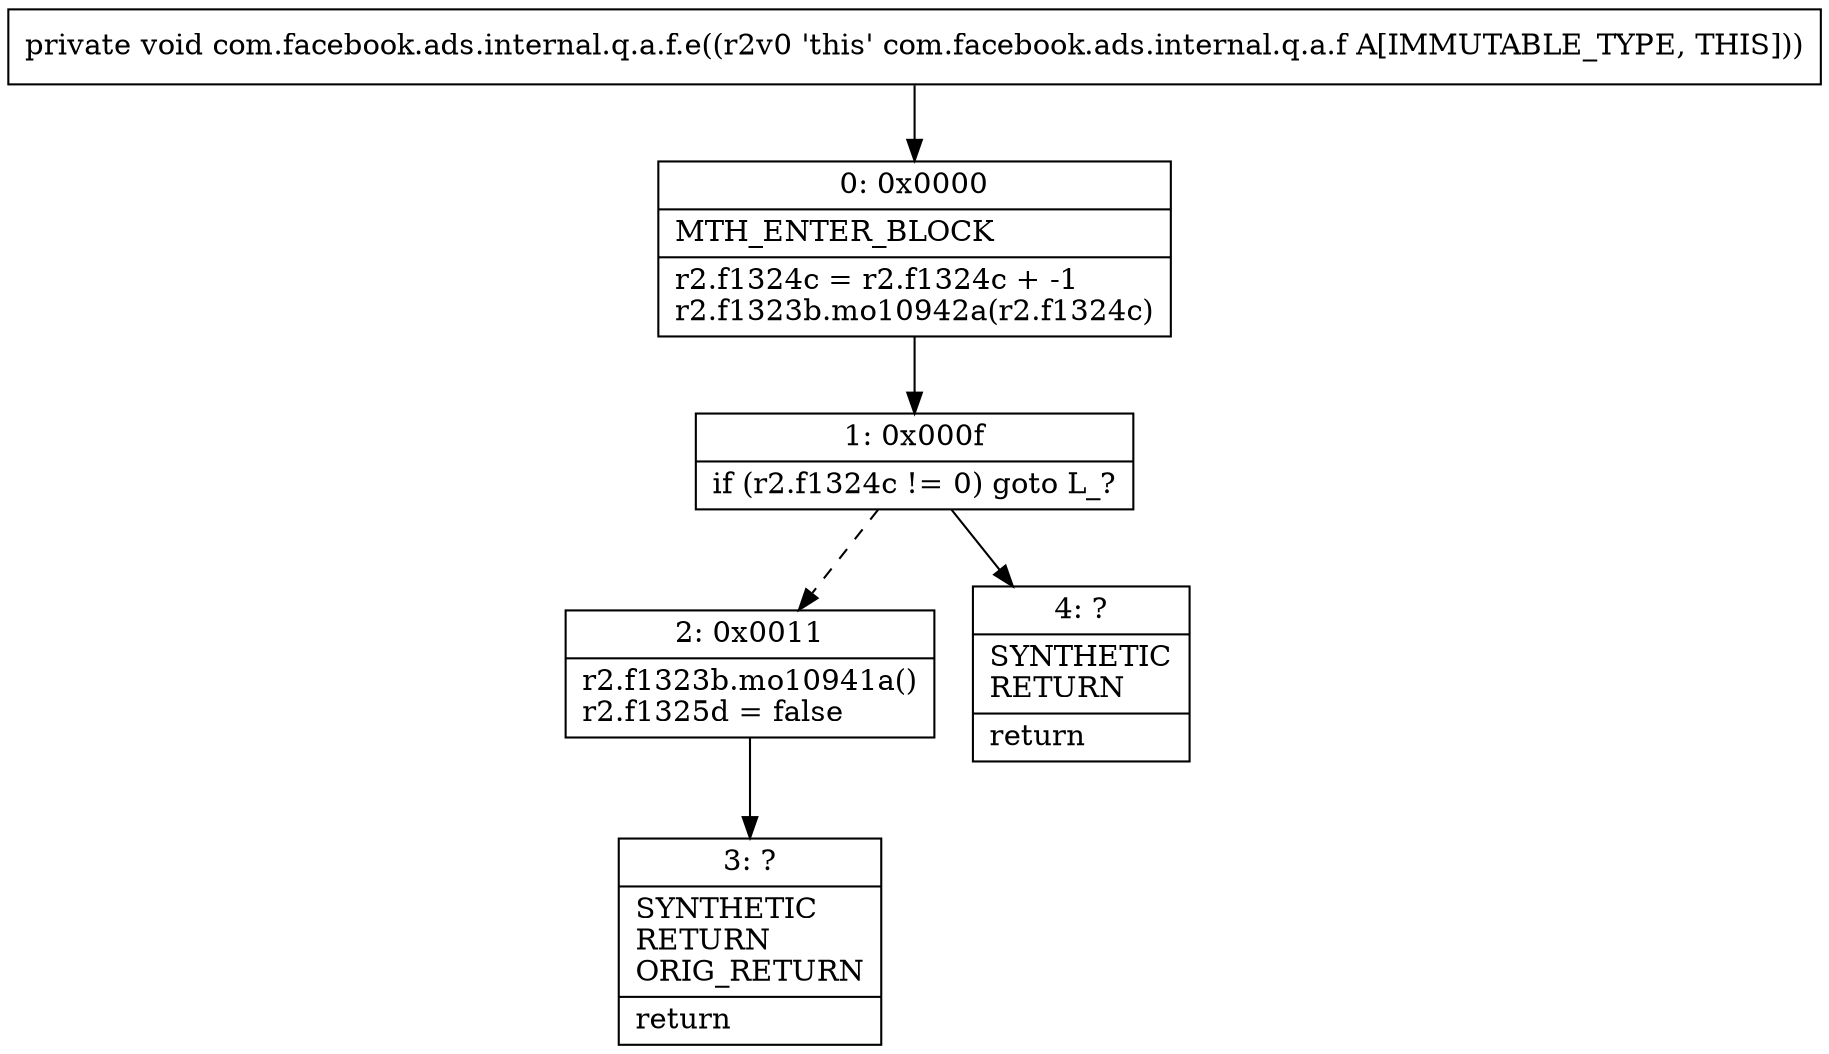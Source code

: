 digraph "CFG forcom.facebook.ads.internal.q.a.f.e()V" {
Node_0 [shape=record,label="{0\:\ 0x0000|MTH_ENTER_BLOCK\l|r2.f1324c = r2.f1324c + \-1\lr2.f1323b.mo10942a(r2.f1324c)\l}"];
Node_1 [shape=record,label="{1\:\ 0x000f|if (r2.f1324c != 0) goto L_?\l}"];
Node_2 [shape=record,label="{2\:\ 0x0011|r2.f1323b.mo10941a()\lr2.f1325d = false\l}"];
Node_3 [shape=record,label="{3\:\ ?|SYNTHETIC\lRETURN\lORIG_RETURN\l|return\l}"];
Node_4 [shape=record,label="{4\:\ ?|SYNTHETIC\lRETURN\l|return\l}"];
MethodNode[shape=record,label="{private void com.facebook.ads.internal.q.a.f.e((r2v0 'this' com.facebook.ads.internal.q.a.f A[IMMUTABLE_TYPE, THIS])) }"];
MethodNode -> Node_0;
Node_0 -> Node_1;
Node_1 -> Node_2[style=dashed];
Node_1 -> Node_4;
Node_2 -> Node_3;
}

